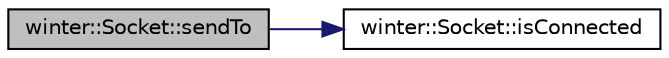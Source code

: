 digraph "winter::Socket::sendTo"
{
 // LATEX_PDF_SIZE
  edge [fontname="Helvetica",fontsize="10",labelfontname="Helvetica",labelfontsize="10"];
  node [fontname="Helvetica",fontsize="10",shape=record];
  rankdir="LR";
  Node1 [label="winter::Socket::sendTo",height=0.2,width=0.4,color="black", fillcolor="grey75", style="filled", fontcolor="black",tooltip="发送数据"];
  Node1 -> Node2 [color="midnightblue",fontsize="10",style="solid",fontname="Helvetica"];
  Node2 [label="winter::Socket::isConnected",height=0.2,width=0.4,color="black", fillcolor="white", style="filled",URL="$classwinter_1_1Socket.html#af00993b57c76aeadb7e7938f164275f6",tooltip="返回是否连接"];
}
